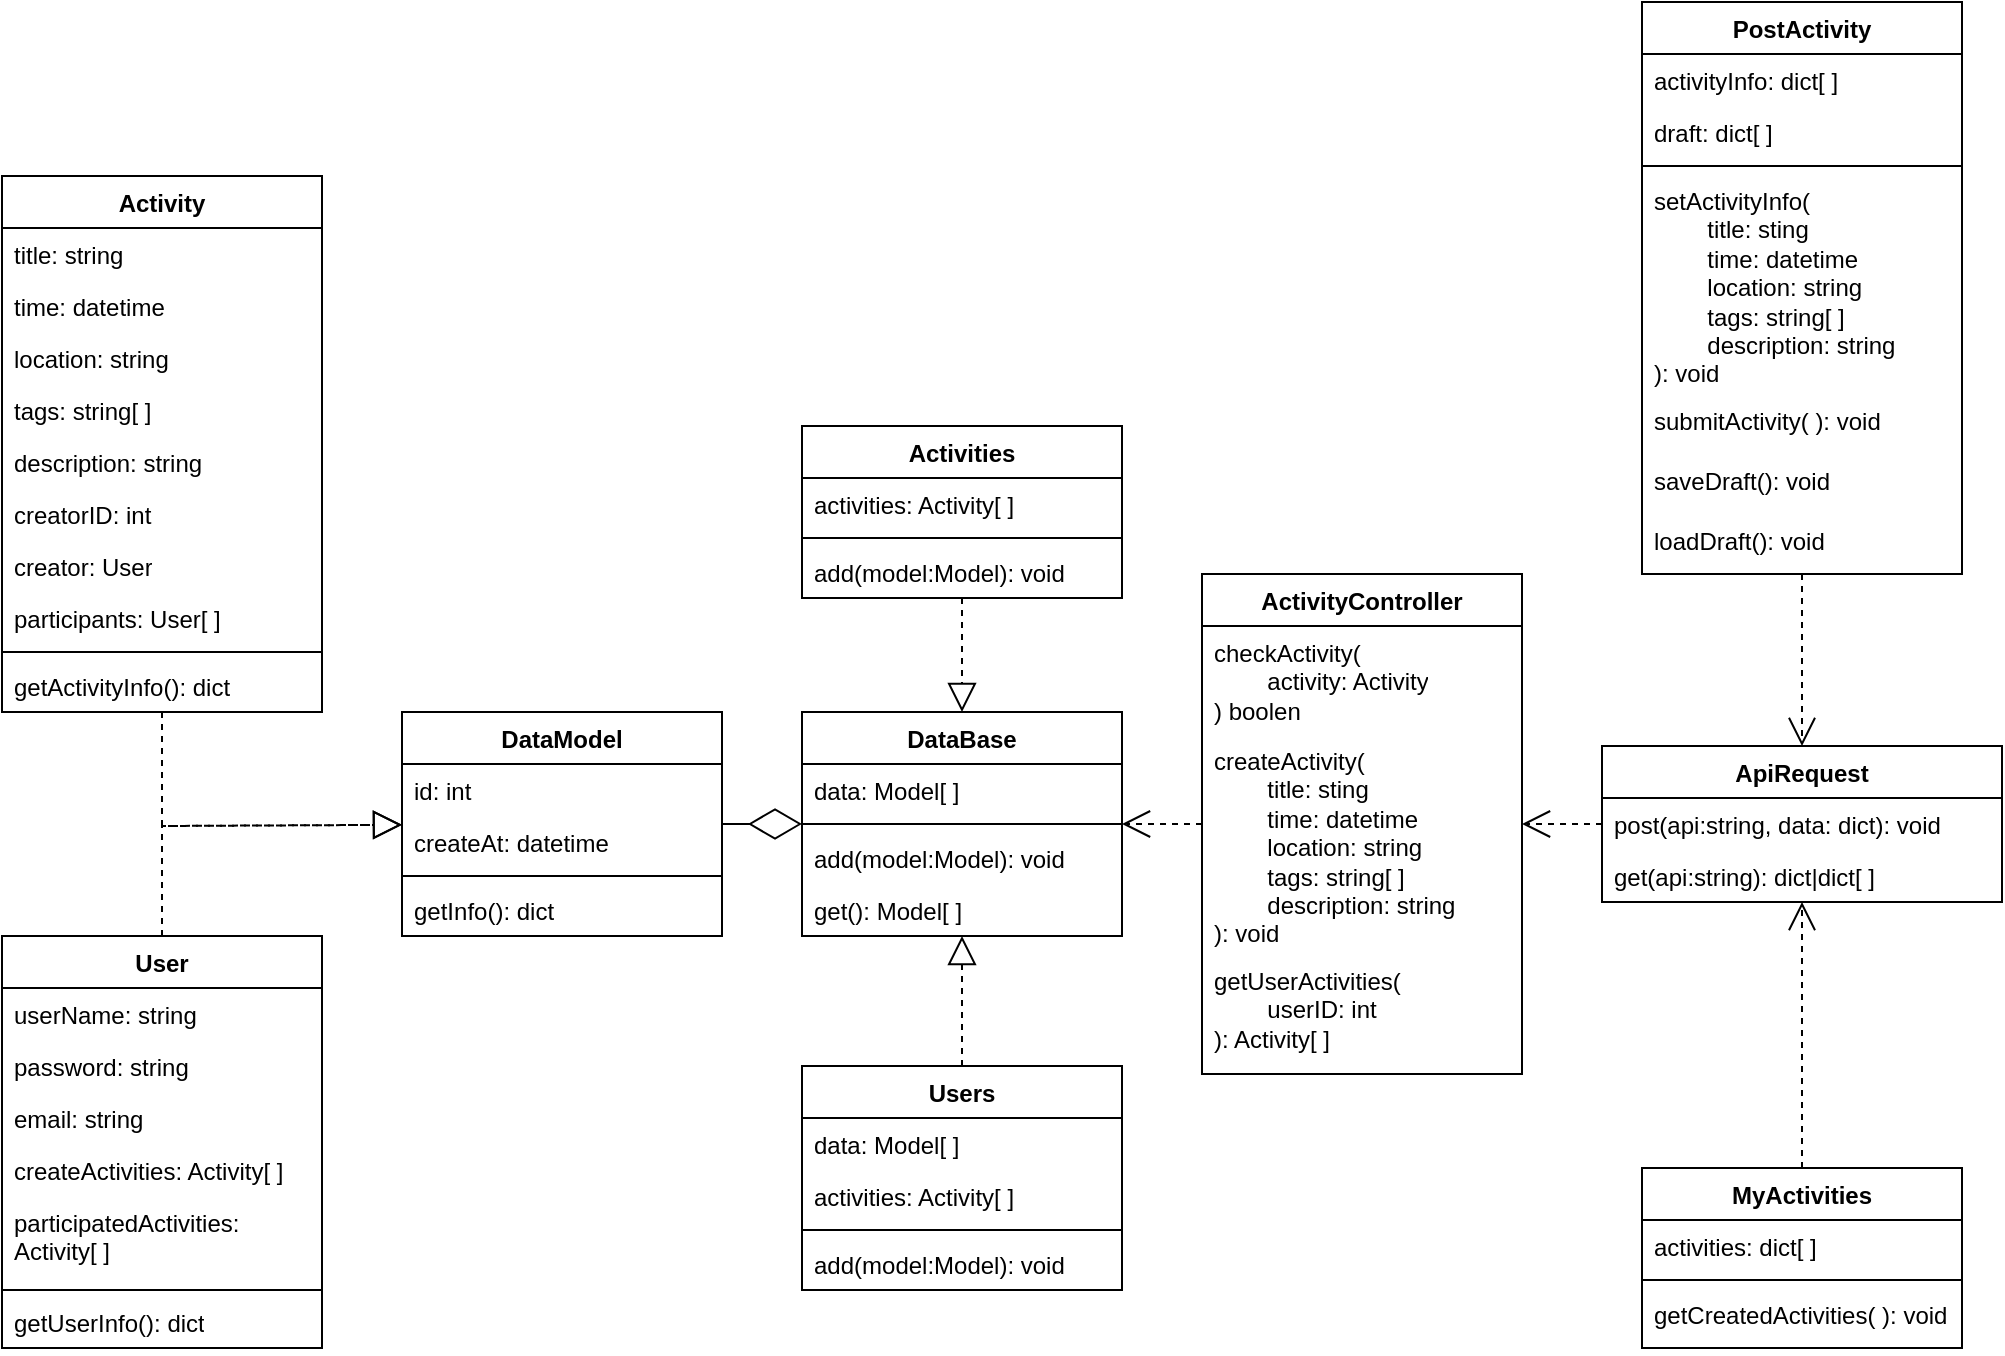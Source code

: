 <mxfile version="26.2.8">
  <diagram id="C5RBs43oDa-KdzZeNtuy" name="Page-1">
    <mxGraphModel dx="2247" dy="2078" grid="1" gridSize="10" guides="1" tooltips="1" connect="1" arrows="1" fold="1" page="1" pageScale="1" pageWidth="827" pageHeight="1169" math="0" shadow="0">
      <root>
        <mxCell id="WIyWlLk6GJQsqaUBKTNV-0" />
        <mxCell id="WIyWlLk6GJQsqaUBKTNV-1" parent="WIyWlLk6GJQsqaUBKTNV-0" />
        <mxCell id="l9Jya-aFv6PUSe8ya6FH-0" value="Activity" style="swimlane;fontStyle=1;align=center;verticalAlign=top;childLayout=stackLayout;horizontal=1;startSize=26;horizontalStack=0;resizeParent=1;resizeParentMax=0;resizeLast=0;collapsible=1;marginBottom=0;whiteSpace=wrap;html=1;" parent="WIyWlLk6GJQsqaUBKTNV-1" vertex="1">
          <mxGeometry x="-160" y="35" width="160" height="268" as="geometry" />
        </mxCell>
        <mxCell id="l9Jya-aFv6PUSe8ya6FH-8" value="title: string" style="text;strokeColor=none;fillColor=none;align=left;verticalAlign=top;spacingLeft=4;spacingRight=4;overflow=hidden;rotatable=0;points=[[0,0.5],[1,0.5]];portConstraint=eastwest;whiteSpace=wrap;html=1;" parent="l9Jya-aFv6PUSe8ya6FH-0" vertex="1">
          <mxGeometry y="26" width="160" height="26" as="geometry" />
        </mxCell>
        <mxCell id="l9Jya-aFv6PUSe8ya6FH-1" value="time: datetime" style="text;strokeColor=none;fillColor=none;align=left;verticalAlign=top;spacingLeft=4;spacingRight=4;overflow=hidden;rotatable=0;points=[[0,0.5],[1,0.5]];portConstraint=eastwest;whiteSpace=wrap;html=1;" parent="l9Jya-aFv6PUSe8ya6FH-0" vertex="1">
          <mxGeometry y="52" width="160" height="26" as="geometry" />
        </mxCell>
        <mxCell id="l9Jya-aFv6PUSe8ya6FH-9" value="location: string" style="text;strokeColor=none;fillColor=none;align=left;verticalAlign=top;spacingLeft=4;spacingRight=4;overflow=hidden;rotatable=0;points=[[0,0.5],[1,0.5]];portConstraint=eastwest;whiteSpace=wrap;html=1;" parent="l9Jya-aFv6PUSe8ya6FH-0" vertex="1">
          <mxGeometry y="78" width="160" height="26" as="geometry" />
        </mxCell>
        <mxCell id="l9Jya-aFv6PUSe8ya6FH-10" value="tags: string[ ]" style="text;strokeColor=none;fillColor=none;align=left;verticalAlign=top;spacingLeft=4;spacingRight=4;overflow=hidden;rotatable=0;points=[[0,0.5],[1,0.5]];portConstraint=eastwest;whiteSpace=wrap;html=1;" parent="l9Jya-aFv6PUSe8ya6FH-0" vertex="1">
          <mxGeometry y="104" width="160" height="26" as="geometry" />
        </mxCell>
        <mxCell id="l9Jya-aFv6PUSe8ya6FH-11" value="description: string" style="text;strokeColor=none;fillColor=none;align=left;verticalAlign=top;spacingLeft=4;spacingRight=4;overflow=hidden;rotatable=0;points=[[0,0.5],[1,0.5]];portConstraint=eastwest;whiteSpace=wrap;html=1;" parent="l9Jya-aFv6PUSe8ya6FH-0" vertex="1">
          <mxGeometry y="130" width="160" height="26" as="geometry" />
        </mxCell>
        <mxCell id="B1cffZUXdoedIkwG8ZlD-0" value="creatorID: int" style="text;strokeColor=none;fillColor=none;align=left;verticalAlign=top;spacingLeft=4;spacingRight=4;overflow=hidden;rotatable=0;points=[[0,0.5],[1,0.5]];portConstraint=eastwest;whiteSpace=wrap;html=1;" parent="l9Jya-aFv6PUSe8ya6FH-0" vertex="1">
          <mxGeometry y="156" width="160" height="26" as="geometry" />
        </mxCell>
        <mxCell id="l9Jya-aFv6PUSe8ya6FH-12" value="creator: User" style="text;strokeColor=none;fillColor=none;align=left;verticalAlign=top;spacingLeft=4;spacingRight=4;overflow=hidden;rotatable=0;points=[[0,0.5],[1,0.5]];portConstraint=eastwest;whiteSpace=wrap;html=1;" parent="l9Jya-aFv6PUSe8ya6FH-0" vertex="1">
          <mxGeometry y="182" width="160" height="26" as="geometry" />
        </mxCell>
        <mxCell id="l9Jya-aFv6PUSe8ya6FH-13" value="participants: User[ ]" style="text;strokeColor=none;fillColor=none;align=left;verticalAlign=top;spacingLeft=4;spacingRight=4;overflow=hidden;rotatable=0;points=[[0,0.5],[1,0.5]];portConstraint=eastwest;whiteSpace=wrap;html=1;" parent="l9Jya-aFv6PUSe8ya6FH-0" vertex="1">
          <mxGeometry y="208" width="160" height="26" as="geometry" />
        </mxCell>
        <mxCell id="B1cffZUXdoedIkwG8ZlD-13" value="" style="line;strokeWidth=1;fillColor=none;align=left;verticalAlign=middle;spacingTop=-1;spacingLeft=3;spacingRight=3;rotatable=0;labelPosition=right;points=[];portConstraint=eastwest;strokeColor=inherit;" parent="l9Jya-aFv6PUSe8ya6FH-0" vertex="1">
          <mxGeometry y="234" width="160" height="8" as="geometry" />
        </mxCell>
        <mxCell id="B1cffZUXdoedIkwG8ZlD-14" value="getActivityInfo(): dict" style="text;strokeColor=none;fillColor=none;align=left;verticalAlign=top;spacingLeft=4;spacingRight=4;overflow=hidden;rotatable=0;points=[[0,0.5],[1,0.5]];portConstraint=eastwest;whiteSpace=wrap;html=1;" parent="l9Jya-aFv6PUSe8ya6FH-0" vertex="1">
          <mxGeometry y="242" width="160" height="26" as="geometry" />
        </mxCell>
        <mxCell id="l9Jya-aFv6PUSe8ya6FH-14" value="User" style="swimlane;fontStyle=1;align=center;verticalAlign=top;childLayout=stackLayout;horizontal=1;startSize=26;horizontalStack=0;resizeParent=1;resizeParentMax=0;resizeLast=0;collapsible=1;marginBottom=0;whiteSpace=wrap;html=1;" parent="WIyWlLk6GJQsqaUBKTNV-1" vertex="1">
          <mxGeometry x="-160" y="415" width="160" height="206" as="geometry" />
        </mxCell>
        <mxCell id="l9Jya-aFv6PUSe8ya6FH-15" value="userName: string" style="text;strokeColor=none;fillColor=none;align=left;verticalAlign=top;spacingLeft=4;spacingRight=4;overflow=hidden;rotatable=0;points=[[0,0.5],[1,0.5]];portConstraint=eastwest;whiteSpace=wrap;html=1;" parent="l9Jya-aFv6PUSe8ya6FH-14" vertex="1">
          <mxGeometry y="26" width="160" height="26" as="geometry" />
        </mxCell>
        <mxCell id="l9Jya-aFv6PUSe8ya6FH-16" value="password: string" style="text;strokeColor=none;fillColor=none;align=left;verticalAlign=top;spacingLeft=4;spacingRight=4;overflow=hidden;rotatable=0;points=[[0,0.5],[1,0.5]];portConstraint=eastwest;whiteSpace=wrap;html=1;" parent="l9Jya-aFv6PUSe8ya6FH-14" vertex="1">
          <mxGeometry y="52" width="160" height="26" as="geometry" />
        </mxCell>
        <mxCell id="l9Jya-aFv6PUSe8ya6FH-17" value="email: string" style="text;strokeColor=none;fillColor=none;align=left;verticalAlign=top;spacingLeft=4;spacingRight=4;overflow=hidden;rotatable=0;points=[[0,0.5],[1,0.5]];portConstraint=eastwest;whiteSpace=wrap;html=1;" parent="l9Jya-aFv6PUSe8ya6FH-14" vertex="1">
          <mxGeometry y="78" width="160" height="26" as="geometry" />
        </mxCell>
        <mxCell id="l9Jya-aFv6PUSe8ya6FH-19" value="createActivities: Activity[ ]" style="text;strokeColor=none;fillColor=none;align=left;verticalAlign=top;spacingLeft=4;spacingRight=4;overflow=hidden;rotatable=0;points=[[0,0.5],[1,0.5]];portConstraint=eastwest;whiteSpace=wrap;html=1;" parent="l9Jya-aFv6PUSe8ya6FH-14" vertex="1">
          <mxGeometry y="104" width="160" height="26" as="geometry" />
        </mxCell>
        <mxCell id="l9Jya-aFv6PUSe8ya6FH-18" value="participatedActivities: Activity[ ]" style="text;strokeColor=none;fillColor=none;align=left;verticalAlign=top;spacingLeft=4;spacingRight=4;overflow=hidden;rotatable=0;points=[[0,0.5],[1,0.5]];portConstraint=eastwest;whiteSpace=wrap;html=1;" parent="l9Jya-aFv6PUSe8ya6FH-14" vertex="1">
          <mxGeometry y="130" width="160" height="44" as="geometry" />
        </mxCell>
        <mxCell id="B1cffZUXdoedIkwG8ZlD-15" value="" style="line;strokeWidth=1;fillColor=none;align=left;verticalAlign=middle;spacingTop=-1;spacingLeft=3;spacingRight=3;rotatable=0;labelPosition=right;points=[];portConstraint=eastwest;strokeColor=inherit;" parent="l9Jya-aFv6PUSe8ya6FH-14" vertex="1">
          <mxGeometry y="174" width="160" height="6" as="geometry" />
        </mxCell>
        <mxCell id="B1cffZUXdoedIkwG8ZlD-16" value="getUserInfo(): dict" style="text;strokeColor=none;fillColor=none;align=left;verticalAlign=top;spacingLeft=4;spacingRight=4;overflow=hidden;rotatable=0;points=[[0,0.5],[1,0.5]];portConstraint=eastwest;whiteSpace=wrap;html=1;" parent="l9Jya-aFv6PUSe8ya6FH-14" vertex="1">
          <mxGeometry y="180" width="160" height="26" as="geometry" />
        </mxCell>
        <mxCell id="uRLzPVLPBDJGB12DqFMD-4" value="ActivityController" style="swimlane;fontStyle=1;align=center;verticalAlign=top;childLayout=stackLayout;horizontal=1;startSize=26;horizontalStack=0;resizeParent=1;resizeParentMax=0;resizeLast=0;collapsible=1;marginBottom=0;whiteSpace=wrap;html=1;" parent="WIyWlLk6GJQsqaUBKTNV-1" vertex="1">
          <mxGeometry x="440" y="234" width="160" height="250" as="geometry" />
        </mxCell>
        <mxCell id="B1cffZUXdoedIkwG8ZlD-46" value="checkActivity(&lt;div&gt;&lt;span style=&quot;white-space: pre;&quot;&gt;&#x9;&lt;/span&gt;activity: Activity&lt;/div&gt;&lt;div&gt;) boolen&lt;/div&gt;" style="text;strokeColor=none;fillColor=none;align=left;verticalAlign=top;spacingLeft=4;spacingRight=4;overflow=hidden;rotatable=0;points=[[0,0.5],[1,0.5]];portConstraint=eastwest;whiteSpace=wrap;html=1;" parent="uRLzPVLPBDJGB12DqFMD-4" vertex="1">
          <mxGeometry y="26" width="160" height="54" as="geometry" />
        </mxCell>
        <mxCell id="uRLzPVLPBDJGB12DqFMD-7" value="createActivity(&lt;div&gt;&lt;span style=&quot;white-space: pre;&quot;&gt;&#x9;&lt;/span&gt;title: sting&lt;br&gt;&lt;/div&gt;&lt;div&gt;&lt;span style=&quot;white-space: pre;&quot;&gt;&#x9;&lt;/span&gt;time: datetime&lt;br&gt;&lt;/div&gt;&lt;div&gt;&lt;span style=&quot;white-space: pre;&quot;&gt;&#x9;&lt;/span&gt;location: string&lt;br&gt;&lt;/div&gt;&lt;div&gt;&lt;span style=&quot;white-space: pre;&quot;&gt;&#x9;&lt;/span&gt;tags: string[ ]&lt;br&gt;&lt;/div&gt;&lt;div&gt;&lt;span style=&quot;white-space: pre;&quot;&gt;&#x9;&lt;/span&gt;description: string&lt;/div&gt;&lt;div&gt;): void&lt;/div&gt;" style="text;strokeColor=none;fillColor=none;align=left;verticalAlign=top;spacingLeft=4;spacingRight=4;overflow=hidden;rotatable=0;points=[[0,0.5],[1,0.5]];portConstraint=eastwest;whiteSpace=wrap;html=1;" parent="uRLzPVLPBDJGB12DqFMD-4" vertex="1">
          <mxGeometry y="80" width="160" height="110" as="geometry" />
        </mxCell>
        <mxCell id="uRLzPVLPBDJGB12DqFMD-8" value="getUserActivities(&lt;div&gt;&lt;span style=&quot;white-space: pre;&quot;&gt;&lt;span style=&quot;white-space: pre;&quot;&gt;&#x9;&lt;/span&gt;userID: int&#x9;&lt;/span&gt;&lt;/div&gt;&lt;div&gt;): Activity[ ]&lt;/div&gt;" style="text;strokeColor=none;fillColor=none;align=left;verticalAlign=top;spacingLeft=4;spacingRight=4;overflow=hidden;rotatable=0;points=[[0,0.5],[1,0.5]];portConstraint=eastwest;whiteSpace=wrap;html=1;" parent="uRLzPVLPBDJGB12DqFMD-4" vertex="1">
          <mxGeometry y="190" width="160" height="60" as="geometry" />
        </mxCell>
        <mxCell id="B1cffZUXdoedIkwG8ZlD-9" value="PostActivity" style="swimlane;fontStyle=1;align=center;verticalAlign=top;childLayout=stackLayout;horizontal=1;startSize=26;horizontalStack=0;resizeParent=1;resizeParentMax=0;resizeLast=0;collapsible=1;marginBottom=0;whiteSpace=wrap;html=1;" parent="WIyWlLk6GJQsqaUBKTNV-1" vertex="1">
          <mxGeometry x="660" y="-52" width="160" height="286" as="geometry" />
        </mxCell>
        <mxCell id="B1cffZUXdoedIkwG8ZlD-31" value="activityInfo: dict[ ]" style="text;strokeColor=none;fillColor=none;align=left;verticalAlign=top;spacingLeft=4;spacingRight=4;overflow=hidden;rotatable=0;points=[[0,0.5],[1,0.5]];portConstraint=eastwest;whiteSpace=wrap;html=1;" parent="B1cffZUXdoedIkwG8ZlD-9" vertex="1">
          <mxGeometry y="26" width="160" height="26" as="geometry" />
        </mxCell>
        <mxCell id="B1cffZUXdoedIkwG8ZlD-10" value="draft: dict[ ]" style="text;strokeColor=none;fillColor=none;align=left;verticalAlign=top;spacingLeft=4;spacingRight=4;overflow=hidden;rotatable=0;points=[[0,0.5],[1,0.5]];portConstraint=eastwest;whiteSpace=wrap;html=1;" parent="B1cffZUXdoedIkwG8ZlD-9" vertex="1">
          <mxGeometry y="52" width="160" height="26" as="geometry" />
        </mxCell>
        <mxCell id="B1cffZUXdoedIkwG8ZlD-11" value="" style="line;strokeWidth=1;fillColor=none;align=left;verticalAlign=middle;spacingTop=-1;spacingLeft=3;spacingRight=3;rotatable=0;labelPosition=right;points=[];portConstraint=eastwest;strokeColor=inherit;" parent="B1cffZUXdoedIkwG8ZlD-9" vertex="1">
          <mxGeometry y="78" width="160" height="8" as="geometry" />
        </mxCell>
        <mxCell id="B1cffZUXdoedIkwG8ZlD-29" value="setActivityInfo(&lt;div&gt;&lt;span style=&quot;white-space: pre;&quot;&gt;&#x9;&lt;/span&gt;title: sting&lt;br&gt;&lt;/div&gt;&lt;div&gt;&lt;span style=&quot;white-space: pre;&quot;&gt;&#x9;&lt;/span&gt;time: datetime&lt;br&gt;&lt;/div&gt;&lt;div&gt;&lt;span style=&quot;white-space: pre;&quot;&gt;&#x9;&lt;/span&gt;location: string&lt;br&gt;&lt;/div&gt;&lt;div&gt;&lt;span style=&quot;white-space: pre;&quot;&gt;&#x9;&lt;/span&gt;tags: string[ ]&lt;br&gt;&lt;/div&gt;&lt;div&gt;&lt;span style=&quot;white-space: pre;&quot;&gt;&#x9;&lt;/span&gt;description: string&lt;/div&gt;&lt;div&gt;): void&lt;/div&gt;" style="text;strokeColor=none;fillColor=none;align=left;verticalAlign=top;spacingLeft=4;spacingRight=4;overflow=hidden;rotatable=0;points=[[0,0.5],[1,0.5]];portConstraint=eastwest;whiteSpace=wrap;html=1;" parent="B1cffZUXdoedIkwG8ZlD-9" vertex="1">
          <mxGeometry y="86" width="160" height="110" as="geometry" />
        </mxCell>
        <mxCell id="B1cffZUXdoedIkwG8ZlD-24" value="submitActivity(&amp;nbsp;&lt;span style=&quot;background-color: transparent; color: light-dark(rgb(0, 0, 0), rgb(255, 255, 255));&quot;&gt;): void&lt;/span&gt;" style="text;strokeColor=none;fillColor=none;align=left;verticalAlign=top;spacingLeft=4;spacingRight=4;overflow=hidden;rotatable=0;points=[[0,0.5],[1,0.5]];portConstraint=eastwest;whiteSpace=wrap;html=1;" parent="B1cffZUXdoedIkwG8ZlD-9" vertex="1">
          <mxGeometry y="196" width="160" height="30" as="geometry" />
        </mxCell>
        <mxCell id="B1cffZUXdoedIkwG8ZlD-32" value="saveDraft(): void" style="text;strokeColor=none;fillColor=none;align=left;verticalAlign=top;spacingLeft=4;spacingRight=4;overflow=hidden;rotatable=0;points=[[0,0.5],[1,0.5]];portConstraint=eastwest;whiteSpace=wrap;html=1;" parent="B1cffZUXdoedIkwG8ZlD-9" vertex="1">
          <mxGeometry y="226" width="160" height="30" as="geometry" />
        </mxCell>
        <mxCell id="B1cffZUXdoedIkwG8ZlD-30" value="loadDraft(): void" style="text;strokeColor=none;fillColor=none;align=left;verticalAlign=top;spacingLeft=4;spacingRight=4;overflow=hidden;rotatable=0;points=[[0,0.5],[1,0.5]];portConstraint=eastwest;whiteSpace=wrap;html=1;" parent="B1cffZUXdoedIkwG8ZlD-9" vertex="1">
          <mxGeometry y="256" width="160" height="30" as="geometry" />
        </mxCell>
        <mxCell id="B1cffZUXdoedIkwG8ZlD-19" value="ApiRequest" style="swimlane;fontStyle=1;align=center;verticalAlign=top;childLayout=stackLayout;horizontal=1;startSize=26;horizontalStack=0;resizeParent=1;resizeParentMax=0;resizeLast=0;collapsible=1;marginBottom=0;whiteSpace=wrap;html=1;" parent="WIyWlLk6GJQsqaUBKTNV-1" vertex="1">
          <mxGeometry x="640" y="320" width="200" height="78" as="geometry" />
        </mxCell>
        <mxCell id="B1cffZUXdoedIkwG8ZlD-23" value="post(api:string, data: dict): void" style="text;strokeColor=none;fillColor=none;align=left;verticalAlign=top;spacingLeft=4;spacingRight=4;overflow=hidden;rotatable=0;points=[[0,0.5],[1,0.5]];portConstraint=eastwest;whiteSpace=wrap;html=1;" parent="B1cffZUXdoedIkwG8ZlD-19" vertex="1">
          <mxGeometry y="26" width="200" height="26" as="geometry" />
        </mxCell>
        <mxCell id="B1cffZUXdoedIkwG8ZlD-22" value="get(api:string): dict|dict[ ]" style="text;strokeColor=none;fillColor=none;align=left;verticalAlign=top;spacingLeft=4;spacingRight=4;overflow=hidden;rotatable=0;points=[[0,0.5],[1,0.5]];portConstraint=eastwest;whiteSpace=wrap;html=1;" parent="B1cffZUXdoedIkwG8ZlD-19" vertex="1">
          <mxGeometry y="52" width="200" height="26" as="geometry" />
        </mxCell>
        <mxCell id="B1cffZUXdoedIkwG8ZlD-25" value="MyActivities" style="swimlane;fontStyle=1;align=center;verticalAlign=top;childLayout=stackLayout;horizontal=1;startSize=26;horizontalStack=0;resizeParent=1;resizeParentMax=0;resizeLast=0;collapsible=1;marginBottom=0;whiteSpace=wrap;html=1;" parent="WIyWlLk6GJQsqaUBKTNV-1" vertex="1">
          <mxGeometry x="660" y="531" width="160" height="90" as="geometry" />
        </mxCell>
        <mxCell id="B1cffZUXdoedIkwG8ZlD-26" value="activities: dict[ ]" style="text;strokeColor=none;fillColor=none;align=left;verticalAlign=top;spacingLeft=4;spacingRight=4;overflow=hidden;rotatable=0;points=[[0,0.5],[1,0.5]];portConstraint=eastwest;whiteSpace=wrap;html=1;" parent="B1cffZUXdoedIkwG8ZlD-25" vertex="1">
          <mxGeometry y="26" width="160" height="26" as="geometry" />
        </mxCell>
        <mxCell id="B1cffZUXdoedIkwG8ZlD-27" value="" style="line;strokeWidth=1;fillColor=none;align=left;verticalAlign=middle;spacingTop=-1;spacingLeft=3;spacingRight=3;rotatable=0;labelPosition=right;points=[];portConstraint=eastwest;strokeColor=inherit;" parent="B1cffZUXdoedIkwG8ZlD-25" vertex="1">
          <mxGeometry y="52" width="160" height="8" as="geometry" />
        </mxCell>
        <mxCell id="B1cffZUXdoedIkwG8ZlD-33" value="getCreatedActivities(&amp;nbsp;&lt;span style=&quot;background-color: transparent; color: light-dark(rgb(0, 0, 0), rgb(255, 255, 255));&quot;&gt;): void&lt;/span&gt;" style="text;strokeColor=none;fillColor=none;align=left;verticalAlign=top;spacingLeft=4;spacingRight=4;overflow=hidden;rotatable=0;points=[[0,0.5],[1,0.5]];portConstraint=eastwest;whiteSpace=wrap;html=1;" parent="B1cffZUXdoedIkwG8ZlD-25" vertex="1">
          <mxGeometry y="60" width="160" height="30" as="geometry" />
        </mxCell>
        <mxCell id="B1cffZUXdoedIkwG8ZlD-49" value="" style="endArrow=open;endSize=12;dashed=1;html=1;rounded=0;" parent="WIyWlLk6GJQsqaUBKTNV-1" source="uRLzPVLPBDJGB12DqFMD-4" target="sbAIaC_IB9AqrY3rTaV1-0" edge="1">
          <mxGeometry width="160" relative="1" as="geometry">
            <mxPoint x="340" y="410" as="sourcePoint" />
            <mxPoint x="340" y="448" as="targetPoint" />
            <Array as="points" />
          </mxGeometry>
        </mxCell>
        <mxCell id="B1cffZUXdoedIkwG8ZlD-52" value="" style="endArrow=open;endSize=12;dashed=1;html=1;rounded=0;" parent="WIyWlLk6GJQsqaUBKTNV-1" source="B1cffZUXdoedIkwG8ZlD-19" target="uRLzPVLPBDJGB12DqFMD-4" edge="1">
          <mxGeometry width="160" relative="1" as="geometry">
            <mxPoint x="350" y="420" as="sourcePoint" />
            <mxPoint x="350" y="458" as="targetPoint" />
            <Array as="points" />
          </mxGeometry>
        </mxCell>
        <mxCell id="B1cffZUXdoedIkwG8ZlD-54" value="" style="endArrow=open;endSize=12;dashed=1;html=1;rounded=0;" parent="WIyWlLk6GJQsqaUBKTNV-1" source="B1cffZUXdoedIkwG8ZlD-9" target="B1cffZUXdoedIkwG8ZlD-19" edge="1">
          <mxGeometry width="160" relative="1" as="geometry">
            <mxPoint x="660" y="250" as="sourcePoint" />
            <mxPoint x="620" y="250" as="targetPoint" />
            <Array as="points" />
          </mxGeometry>
        </mxCell>
        <mxCell id="B1cffZUXdoedIkwG8ZlD-55" value="" style="endArrow=open;endSize=12;dashed=1;html=1;rounded=0;" parent="WIyWlLk6GJQsqaUBKTNV-1" source="B1cffZUXdoedIkwG8ZlD-25" target="B1cffZUXdoedIkwG8ZlD-19" edge="1">
          <mxGeometry width="160" relative="1" as="geometry">
            <mxPoint x="670" y="260" as="sourcePoint" />
            <mxPoint x="630" y="260" as="targetPoint" />
            <Array as="points">
              <mxPoint x="740" y="475" />
            </Array>
          </mxGeometry>
        </mxCell>
        <mxCell id="sbAIaC_IB9AqrY3rTaV1-0" value="DataBase" style="swimlane;fontStyle=1;align=center;verticalAlign=top;childLayout=stackLayout;horizontal=1;startSize=26;horizontalStack=0;resizeParent=1;resizeParentMax=0;resizeLast=0;collapsible=1;marginBottom=0;whiteSpace=wrap;html=1;" vertex="1" parent="WIyWlLk6GJQsqaUBKTNV-1">
          <mxGeometry x="240" y="303" width="160" height="112" as="geometry" />
        </mxCell>
        <mxCell id="sbAIaC_IB9AqrY3rTaV1-15" value="data: Model[ ]" style="text;strokeColor=none;fillColor=none;align=left;verticalAlign=top;spacingLeft=4;spacingRight=4;overflow=hidden;rotatable=0;points=[[0,0.5],[1,0.5]];portConstraint=eastwest;whiteSpace=wrap;html=1;" vertex="1" parent="sbAIaC_IB9AqrY3rTaV1-0">
          <mxGeometry y="26" width="160" height="26" as="geometry" />
        </mxCell>
        <mxCell id="sbAIaC_IB9AqrY3rTaV1-18" value="" style="line;strokeWidth=1;fillColor=none;align=left;verticalAlign=middle;spacingTop=-1;spacingLeft=3;spacingRight=3;rotatable=0;labelPosition=right;points=[];portConstraint=eastwest;strokeColor=inherit;" vertex="1" parent="sbAIaC_IB9AqrY3rTaV1-0">
          <mxGeometry y="52" width="160" height="8" as="geometry" />
        </mxCell>
        <mxCell id="sbAIaC_IB9AqrY3rTaV1-1" value="add(model:Model): void" style="text;strokeColor=none;fillColor=none;align=left;verticalAlign=top;spacingLeft=4;spacingRight=4;overflow=hidden;rotatable=0;points=[[0,0.5],[1,0.5]];portConstraint=eastwest;whiteSpace=wrap;html=1;" vertex="1" parent="sbAIaC_IB9AqrY3rTaV1-0">
          <mxGeometry y="60" width="160" height="26" as="geometry" />
        </mxCell>
        <mxCell id="sbAIaC_IB9AqrY3rTaV1-40" value="get(): Model[ ]" style="text;strokeColor=none;fillColor=none;align=left;verticalAlign=top;spacingLeft=4;spacingRight=4;overflow=hidden;rotatable=0;points=[[0,0.5],[1,0.5]];portConstraint=eastwest;whiteSpace=wrap;html=1;" vertex="1" parent="sbAIaC_IB9AqrY3rTaV1-0">
          <mxGeometry y="86" width="160" height="26" as="geometry" />
        </mxCell>
        <mxCell id="sbAIaC_IB9AqrY3rTaV1-19" value="" style="endArrow=block;dashed=1;endFill=0;endSize=12;html=1;rounded=0;" edge="1" parent="WIyWlLk6GJQsqaUBKTNV-1" source="sbAIaC_IB9AqrY3rTaV1-20" target="sbAIaC_IB9AqrY3rTaV1-0">
          <mxGeometry width="160" relative="1" as="geometry">
            <mxPoint x="150" y="376" as="sourcePoint" />
            <mxPoint x="170" y="430" as="targetPoint" />
          </mxGeometry>
        </mxCell>
        <mxCell id="sbAIaC_IB9AqrY3rTaV1-20" value="Activities" style="swimlane;fontStyle=1;align=center;verticalAlign=top;childLayout=stackLayout;horizontal=1;startSize=26;horizontalStack=0;resizeParent=1;resizeParentMax=0;resizeLast=0;collapsible=1;marginBottom=0;whiteSpace=wrap;html=1;" vertex="1" parent="WIyWlLk6GJQsqaUBKTNV-1">
          <mxGeometry x="240" y="160" width="160" height="86" as="geometry" />
        </mxCell>
        <mxCell id="sbAIaC_IB9AqrY3rTaV1-22" value="activities: Activity[ ]" style="text;strokeColor=none;fillColor=none;align=left;verticalAlign=top;spacingLeft=4;spacingRight=4;overflow=hidden;rotatable=0;points=[[0,0.5],[1,0.5]];portConstraint=eastwest;whiteSpace=wrap;html=1;" vertex="1" parent="sbAIaC_IB9AqrY3rTaV1-20">
          <mxGeometry y="26" width="160" height="26" as="geometry" />
        </mxCell>
        <mxCell id="sbAIaC_IB9AqrY3rTaV1-23" value="" style="line;strokeWidth=1;fillColor=none;align=left;verticalAlign=middle;spacingTop=-1;spacingLeft=3;spacingRight=3;rotatable=0;labelPosition=right;points=[];portConstraint=eastwest;strokeColor=inherit;" vertex="1" parent="sbAIaC_IB9AqrY3rTaV1-20">
          <mxGeometry y="52" width="160" height="8" as="geometry" />
        </mxCell>
        <mxCell id="sbAIaC_IB9AqrY3rTaV1-24" value="add(model:Model): void" style="text;strokeColor=none;fillColor=none;align=left;verticalAlign=top;spacingLeft=4;spacingRight=4;overflow=hidden;rotatable=0;points=[[0,0.5],[1,0.5]];portConstraint=eastwest;whiteSpace=wrap;html=1;" vertex="1" parent="sbAIaC_IB9AqrY3rTaV1-20">
          <mxGeometry y="60" width="160" height="26" as="geometry" />
        </mxCell>
        <mxCell id="sbAIaC_IB9AqrY3rTaV1-25" value="Users" style="swimlane;fontStyle=1;align=center;verticalAlign=top;childLayout=stackLayout;horizontal=1;startSize=26;horizontalStack=0;resizeParent=1;resizeParentMax=0;resizeLast=0;collapsible=1;marginBottom=0;whiteSpace=wrap;html=1;" vertex="1" parent="WIyWlLk6GJQsqaUBKTNV-1">
          <mxGeometry x="240" y="480" width="160" height="112" as="geometry" />
        </mxCell>
        <mxCell id="sbAIaC_IB9AqrY3rTaV1-26" value="data: Model[ ]" style="text;strokeColor=none;fillColor=none;align=left;verticalAlign=top;spacingLeft=4;spacingRight=4;overflow=hidden;rotatable=0;points=[[0,0.5],[1,0.5]];portConstraint=eastwest;whiteSpace=wrap;html=1;" vertex="1" parent="sbAIaC_IB9AqrY3rTaV1-25">
          <mxGeometry y="26" width="160" height="26" as="geometry" />
        </mxCell>
        <mxCell id="sbAIaC_IB9AqrY3rTaV1-27" value="activities: Activity[ ]" style="text;strokeColor=none;fillColor=none;align=left;verticalAlign=top;spacingLeft=4;spacingRight=4;overflow=hidden;rotatable=0;points=[[0,0.5],[1,0.5]];portConstraint=eastwest;whiteSpace=wrap;html=1;" vertex="1" parent="sbAIaC_IB9AqrY3rTaV1-25">
          <mxGeometry y="52" width="160" height="26" as="geometry" />
        </mxCell>
        <mxCell id="sbAIaC_IB9AqrY3rTaV1-28" value="" style="line;strokeWidth=1;fillColor=none;align=left;verticalAlign=middle;spacingTop=-1;spacingLeft=3;spacingRight=3;rotatable=0;labelPosition=right;points=[];portConstraint=eastwest;strokeColor=inherit;" vertex="1" parent="sbAIaC_IB9AqrY3rTaV1-25">
          <mxGeometry y="78" width="160" height="8" as="geometry" />
        </mxCell>
        <mxCell id="sbAIaC_IB9AqrY3rTaV1-29" value="add(model:Model): void" style="text;strokeColor=none;fillColor=none;align=left;verticalAlign=top;spacingLeft=4;spacingRight=4;overflow=hidden;rotatable=0;points=[[0,0.5],[1,0.5]];portConstraint=eastwest;whiteSpace=wrap;html=1;" vertex="1" parent="sbAIaC_IB9AqrY3rTaV1-25">
          <mxGeometry y="86" width="160" height="26" as="geometry" />
        </mxCell>
        <mxCell id="sbAIaC_IB9AqrY3rTaV1-30" value="DataModel" style="swimlane;fontStyle=1;align=center;verticalAlign=top;childLayout=stackLayout;horizontal=1;startSize=26;horizontalStack=0;resizeParent=1;resizeParentMax=0;resizeLast=0;collapsible=1;marginBottom=0;whiteSpace=wrap;html=1;" vertex="1" parent="WIyWlLk6GJQsqaUBKTNV-1">
          <mxGeometry x="40" y="303" width="160" height="112" as="geometry" />
        </mxCell>
        <mxCell id="sbAIaC_IB9AqrY3rTaV1-39" value="id: int" style="text;strokeColor=none;fillColor=none;align=left;verticalAlign=top;spacingLeft=4;spacingRight=4;overflow=hidden;rotatable=0;points=[[0,0.5],[1,0.5]];portConstraint=eastwest;whiteSpace=wrap;html=1;" vertex="1" parent="sbAIaC_IB9AqrY3rTaV1-30">
          <mxGeometry y="26" width="160" height="26" as="geometry" />
        </mxCell>
        <mxCell id="sbAIaC_IB9AqrY3rTaV1-31" value="createAt: datetime" style="text;strokeColor=none;fillColor=none;align=left;verticalAlign=top;spacingLeft=4;spacingRight=4;overflow=hidden;rotatable=0;points=[[0,0.5],[1,0.5]];portConstraint=eastwest;whiteSpace=wrap;html=1;" vertex="1" parent="sbAIaC_IB9AqrY3rTaV1-30">
          <mxGeometry y="52" width="160" height="26" as="geometry" />
        </mxCell>
        <mxCell id="sbAIaC_IB9AqrY3rTaV1-32" value="" style="line;strokeWidth=1;fillColor=none;align=left;verticalAlign=middle;spacingTop=-1;spacingLeft=3;spacingRight=3;rotatable=0;labelPosition=right;points=[];portConstraint=eastwest;strokeColor=inherit;" vertex="1" parent="sbAIaC_IB9AqrY3rTaV1-30">
          <mxGeometry y="78" width="160" height="8" as="geometry" />
        </mxCell>
        <mxCell id="sbAIaC_IB9AqrY3rTaV1-33" value="getInfo(): dict" style="text;strokeColor=none;fillColor=none;align=left;verticalAlign=top;spacingLeft=4;spacingRight=4;overflow=hidden;rotatable=0;points=[[0,0.5],[1,0.5]];portConstraint=eastwest;whiteSpace=wrap;html=1;" vertex="1" parent="sbAIaC_IB9AqrY3rTaV1-30">
          <mxGeometry y="86" width="160" height="26" as="geometry" />
        </mxCell>
        <mxCell id="sbAIaC_IB9AqrY3rTaV1-34" value="" style="endArrow=block;dashed=1;endFill=0;endSize=12;html=1;rounded=0;" edge="1" parent="WIyWlLk6GJQsqaUBKTNV-1" source="sbAIaC_IB9AqrY3rTaV1-25" target="sbAIaC_IB9AqrY3rTaV1-0">
          <mxGeometry width="160" relative="1" as="geometry">
            <mxPoint x="330" y="256" as="sourcePoint" />
            <mxPoint x="330" y="330" as="targetPoint" />
          </mxGeometry>
        </mxCell>
        <mxCell id="sbAIaC_IB9AqrY3rTaV1-35" value="" style="endArrow=block;dashed=1;endFill=0;endSize=12;html=1;rounded=0;" edge="1" parent="WIyWlLk6GJQsqaUBKTNV-1" source="l9Jya-aFv6PUSe8ya6FH-0" target="sbAIaC_IB9AqrY3rTaV1-30">
          <mxGeometry width="160" relative="1" as="geometry">
            <mxPoint x="330" y="256" as="sourcePoint" />
            <mxPoint x="330" y="330" as="targetPoint" />
            <Array as="points">
              <mxPoint x="-80" y="360" />
            </Array>
          </mxGeometry>
        </mxCell>
        <mxCell id="sbAIaC_IB9AqrY3rTaV1-36" value="" style="endArrow=block;dashed=1;endFill=0;endSize=12;html=1;rounded=0;" edge="1" parent="WIyWlLk6GJQsqaUBKTNV-1" source="l9Jya-aFv6PUSe8ya6FH-14" target="sbAIaC_IB9AqrY3rTaV1-30">
          <mxGeometry width="160" relative="1" as="geometry">
            <mxPoint x="340" y="266" as="sourcePoint" />
            <mxPoint x="340" y="340" as="targetPoint" />
            <Array as="points">
              <mxPoint x="-80" y="360" />
            </Array>
          </mxGeometry>
        </mxCell>
        <mxCell id="sbAIaC_IB9AqrY3rTaV1-37" value="" style="endArrow=diamondThin;endFill=0;endSize=24;html=1;rounded=0;" edge="1" parent="WIyWlLk6GJQsqaUBKTNV-1" source="sbAIaC_IB9AqrY3rTaV1-30" target="sbAIaC_IB9AqrY3rTaV1-0">
          <mxGeometry width="160" relative="1" as="geometry">
            <mxPoint x="40" y="490" as="sourcePoint" />
            <mxPoint x="200" y="490" as="targetPoint" />
          </mxGeometry>
        </mxCell>
      </root>
    </mxGraphModel>
  </diagram>
</mxfile>
